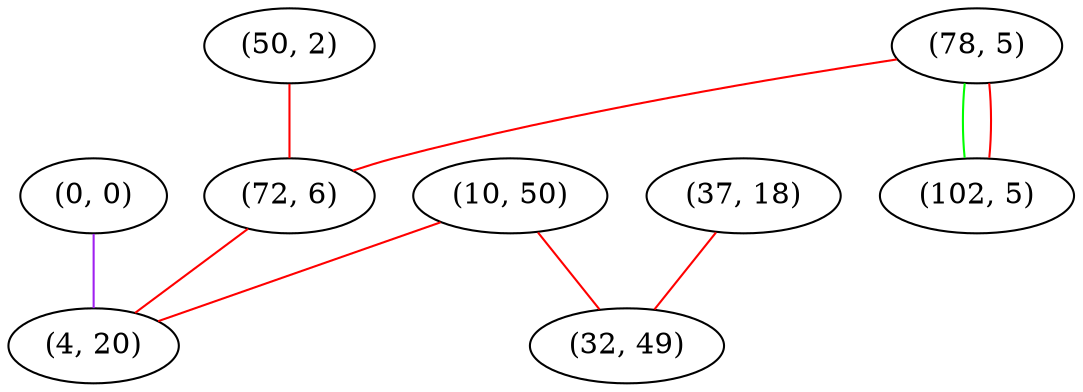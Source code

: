 graph "" {
"(0, 0)";
"(78, 5)";
"(50, 2)";
"(37, 18)";
"(10, 50)";
"(32, 49)";
"(72, 6)";
"(4, 20)";
"(102, 5)";
"(0, 0)" -- "(4, 20)"  [color=purple, key=0, weight=4];
"(78, 5)" -- "(72, 6)"  [color=red, key=0, weight=1];
"(78, 5)" -- "(102, 5)"  [color=green, key=0, weight=2];
"(78, 5)" -- "(102, 5)"  [color=red, key=1, weight=1];
"(50, 2)" -- "(72, 6)"  [color=red, key=0, weight=1];
"(37, 18)" -- "(32, 49)"  [color=red, key=0, weight=1];
"(10, 50)" -- "(32, 49)"  [color=red, key=0, weight=1];
"(10, 50)" -- "(4, 20)"  [color=red, key=0, weight=1];
"(72, 6)" -- "(4, 20)"  [color=red, key=0, weight=1];
}
